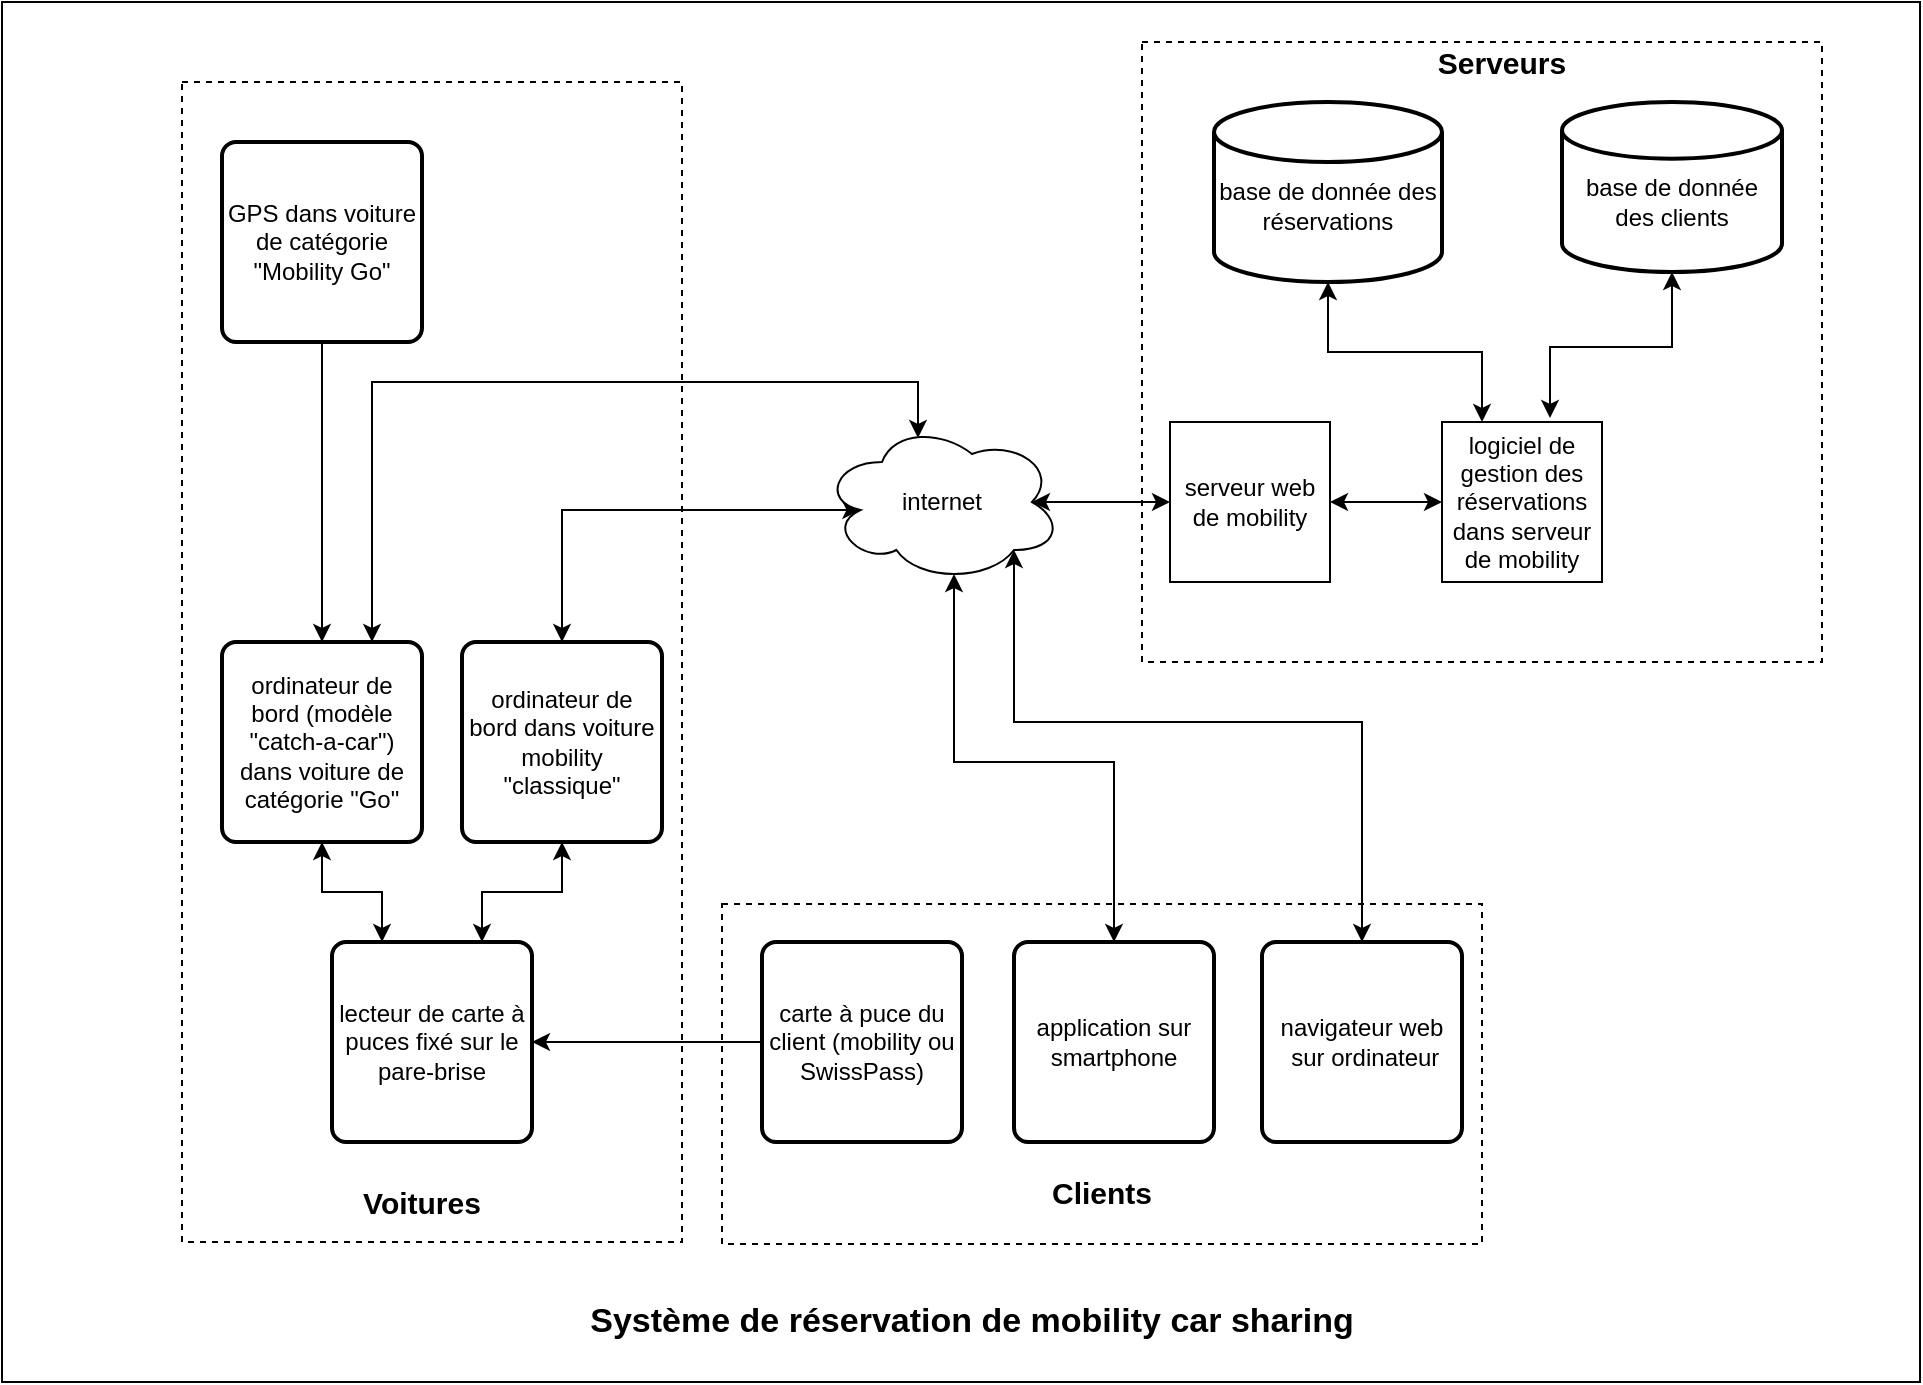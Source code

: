 <mxfile version="13.7.8" type="google"><diagram id="cOLmSlAWod5i39gfgbxi" name="Page-1"><mxGraphModel dx="1186" dy="735" grid="1" gridSize="10" guides="1" tooltips="1" connect="1" arrows="1" fold="1" page="1" pageScale="1" pageWidth="1169" pageHeight="827" math="0" shadow="0"><root><mxCell id="0"/><mxCell id="1" parent="0"/><mxCell id="7sEI-zRsgUNPSHA1VXng-50" value="" style="rounded=0;whiteSpace=wrap;html=1;fillColor=none;fontSize=15;" parent="1" vertex="1"><mxGeometry x="190" y="10" width="959" height="690" as="geometry"/></mxCell><mxCell id="7sEI-zRsgUNPSHA1VXng-48" value="" style="rounded=0;whiteSpace=wrap;html=1;dashed=1;fillColor=none;fontSize=15;" parent="1" vertex="1"><mxGeometry x="550" y="461" width="380" height="170" as="geometry"/></mxCell><mxCell id="7sEI-zRsgUNPSHA1VXng-40" value="" style="rounded=0;whiteSpace=wrap;html=1;dashed=1;fillColor=none;" parent="1" vertex="1"><mxGeometry x="280" y="50" width="250" height="580" as="geometry"/></mxCell><mxCell id="7sEI-zRsgUNPSHA1VXng-49" value="" style="rounded=0;whiteSpace=wrap;html=1;dashed=1;fillColor=none;fontSize=15;" parent="1" vertex="1"><mxGeometry x="760" y="30" width="340" height="310" as="geometry"/></mxCell><mxCell id="v1xcd2SCjNtcgmivi-jh-3" style="edgeStyle=orthogonalEdgeStyle;rounded=0;orthogonalLoop=1;jettySize=auto;html=1;exitX=0.5;exitY=0;exitDx=0;exitDy=0;entryX=0.16;entryY=0.55;entryDx=0;entryDy=0;entryPerimeter=0;startArrow=classic;startFill=1;" edge="1" parent="1" source="7sEI-zRsgUNPSHA1VXng-2" target="7sEI-zRsgUNPSHA1VXng-7"><mxGeometry relative="1" as="geometry"><Array as="points"><mxPoint x="470" y="264"/></Array></mxGeometry></mxCell><mxCell id="v1xcd2SCjNtcgmivi-jh-5" style="edgeStyle=orthogonalEdgeStyle;rounded=0;orthogonalLoop=1;jettySize=auto;html=1;exitX=0.5;exitY=1;exitDx=0;exitDy=0;entryX=0.75;entryY=0;entryDx=0;entryDy=0;startArrow=classic;startFill=1;" edge="1" parent="1" source="7sEI-zRsgUNPSHA1VXng-2" target="Y4YjRNFN3PHVFKzCeITM-10"><mxGeometry relative="1" as="geometry"/></mxCell><mxCell id="7sEI-zRsgUNPSHA1VXng-2" value="ordinateur de bord dans voiture mobility &quot;classique&quot;" style="rounded=1;whiteSpace=wrap;html=1;absoluteArcSize=1;arcSize=14;strokeWidth=2;" parent="1" vertex="1"><mxGeometry x="420" y="330" width="100" height="100" as="geometry"/></mxCell><mxCell id="7sEI-zRsgUNPSHA1VXng-33" style="edgeStyle=orthogonalEdgeStyle;rounded=0;orthogonalLoop=1;jettySize=auto;html=1;exitX=0.5;exitY=0;exitDx=0;exitDy=0;startArrow=classic;startFill=1;strokeColor=#000000;entryX=0.55;entryY=0.95;entryDx=0;entryDy=0;entryPerimeter=0;" parent="1" source="7sEI-zRsgUNPSHA1VXng-3" target="7sEI-zRsgUNPSHA1VXng-7" edge="1"><mxGeometry relative="1" as="geometry"><mxPoint x="687" y="294" as="targetPoint"/></mxGeometry></mxCell><mxCell id="7sEI-zRsgUNPSHA1VXng-3" value="application sur smartphone" style="rounded=1;whiteSpace=wrap;html=1;absoluteArcSize=1;arcSize=14;strokeWidth=2;" parent="1" vertex="1"><mxGeometry x="696" y="480" width="100" height="100" as="geometry"/></mxCell><mxCell id="v1xcd2SCjNtcgmivi-jh-9" style="edgeStyle=orthogonalEdgeStyle;rounded=0;orthogonalLoop=1;jettySize=auto;html=1;exitX=0.5;exitY=0;exitDx=0;exitDy=0;entryX=0.8;entryY=0.8;entryDx=0;entryDy=0;entryPerimeter=0;startArrow=classic;startFill=1;endArrow=classic;endFill=1;" edge="1" parent="1" source="7sEI-zRsgUNPSHA1VXng-4" target="7sEI-zRsgUNPSHA1VXng-7"><mxGeometry relative="1" as="geometry"><Array as="points"><mxPoint x="870" y="370"/><mxPoint x="696" y="370"/></Array></mxGeometry></mxCell><mxCell id="7sEI-zRsgUNPSHA1VXng-4" value="navigateur web&lt;br&gt;&amp;nbsp;sur ordinateur" style="rounded=1;whiteSpace=wrap;html=1;absoluteArcSize=1;arcSize=14;strokeWidth=2;" parent="1" vertex="1"><mxGeometry x="820" y="480" width="100" height="100" as="geometry"/></mxCell><mxCell id="7sEI-zRsgUNPSHA1VXng-13" style="edgeStyle=orthogonalEdgeStyle;rounded=0;orthogonalLoop=1;jettySize=auto;html=1;exitX=0.5;exitY=1;exitDx=0;exitDy=0;exitPerimeter=0;entryX=0.25;entryY=0;entryDx=0;entryDy=0;startArrow=classic;startFill=1;" parent="1" source="7sEI-zRsgUNPSHA1VXng-5" target="7sEI-zRsgUNPSHA1VXng-28" edge="1"><mxGeometry relative="1" as="geometry"/></mxCell><mxCell id="7sEI-zRsgUNPSHA1VXng-5" value="&lt;br&gt;base de donnée des &lt;br&gt;réservations" style="strokeWidth=2;html=1;shape=mxgraph.flowchart.database;whiteSpace=wrap;" parent="1" vertex="1"><mxGeometry x="796" y="60" width="114" height="90" as="geometry"/></mxCell><mxCell id="7sEI-zRsgUNPSHA1VXng-32" style="edgeStyle=orthogonalEdgeStyle;rounded=0;orthogonalLoop=1;jettySize=auto;html=1;exitX=0.5;exitY=1;exitDx=0;exitDy=0;exitPerimeter=0;entryX=0.675;entryY=-0.025;entryDx=0;entryDy=0;entryPerimeter=0;startArrow=classic;startFill=1;strokeColor=#000000;" parent="1" source="7sEI-zRsgUNPSHA1VXng-6" target="7sEI-zRsgUNPSHA1VXng-28" edge="1"><mxGeometry relative="1" as="geometry"/></mxCell><mxCell id="7sEI-zRsgUNPSHA1VXng-6" value="&lt;br&gt;base de donnée des clients" style="strokeWidth=2;html=1;shape=mxgraph.flowchart.database;whiteSpace=wrap;" parent="1" vertex="1"><mxGeometry x="970" y="60" width="110" height="85" as="geometry"/></mxCell><mxCell id="7sEI-zRsgUNPSHA1VXng-15" style="edgeStyle=orthogonalEdgeStyle;rounded=0;orthogonalLoop=1;jettySize=auto;html=1;exitX=0.875;exitY=0.5;exitDx=0;exitDy=0;exitPerimeter=0;entryX=0;entryY=0.5;entryDx=0;entryDy=0;startArrow=classic;startFill=1;" parent="1" source="7sEI-zRsgUNPSHA1VXng-7" target="7sEI-zRsgUNPSHA1VXng-8" edge="1"><mxGeometry relative="1" as="geometry"/></mxCell><mxCell id="7sEI-zRsgUNPSHA1VXng-7" value="internet" style="ellipse;shape=cloud;whiteSpace=wrap;html=1;" parent="1" vertex="1"><mxGeometry x="600" y="220" width="120" height="80" as="geometry"/></mxCell><mxCell id="7sEI-zRsgUNPSHA1VXng-8" value="serveur web de mobility&lt;br&gt;" style="whiteSpace=wrap;html=1;aspect=fixed;" parent="1" vertex="1"><mxGeometry x="774" y="220" width="80" height="80" as="geometry"/></mxCell><mxCell id="v1xcd2SCjNtcgmivi-jh-1" style="edgeStyle=orthogonalEdgeStyle;rounded=0;orthogonalLoop=1;jettySize=auto;html=1;exitX=0.75;exitY=0;exitDx=0;exitDy=0;entryX=0.4;entryY=0.1;entryDx=0;entryDy=0;entryPerimeter=0;startArrow=classic;startFill=1;" edge="1" parent="1" source="7sEI-zRsgUNPSHA1VXng-9" target="7sEI-zRsgUNPSHA1VXng-7"><mxGeometry relative="1" as="geometry"><Array as="points"><mxPoint x="375" y="200"/><mxPoint x="648" y="200"/></Array></mxGeometry></mxCell><mxCell id="v1xcd2SCjNtcgmivi-jh-4" style="edgeStyle=orthogonalEdgeStyle;rounded=0;orthogonalLoop=1;jettySize=auto;html=1;exitX=0.5;exitY=1;exitDx=0;exitDy=0;entryX=0.25;entryY=0;entryDx=0;entryDy=0;startArrow=classic;startFill=1;" edge="1" parent="1" source="7sEI-zRsgUNPSHA1VXng-9" target="Y4YjRNFN3PHVFKzCeITM-10"><mxGeometry relative="1" as="geometry"/></mxCell><mxCell id="7sEI-zRsgUNPSHA1VXng-9" value="ordinateur de bord (modèle &quot;catch-a-car&quot;) dans voiture de catégorie &quot;Go&quot;" style="rounded=1;whiteSpace=wrap;html=1;absoluteArcSize=1;arcSize=14;strokeWidth=2;" parent="1" vertex="1"><mxGeometry x="300" y="330" width="100" height="100" as="geometry"/></mxCell><mxCell id="7sEI-zRsgUNPSHA1VXng-11" style="edgeStyle=orthogonalEdgeStyle;rounded=0;orthogonalLoop=1;jettySize=auto;html=1;exitX=0.5;exitY=1;exitDx=0;exitDy=0;" parent="1" source="7sEI-zRsgUNPSHA1VXng-10" target="7sEI-zRsgUNPSHA1VXng-9" edge="1"><mxGeometry relative="1" as="geometry"/></mxCell><mxCell id="7sEI-zRsgUNPSHA1VXng-10" value="GPS dans voiture de catégorie &quot;Mobility Go&quot;&lt;br&gt;" style="rounded=1;whiteSpace=wrap;html=1;absoluteArcSize=1;arcSize=14;strokeWidth=2;" parent="1" vertex="1"><mxGeometry x="300" y="80" width="100" height="100" as="geometry"/></mxCell><mxCell id="7sEI-zRsgUNPSHA1VXng-29" style="edgeStyle=orthogonalEdgeStyle;rounded=0;orthogonalLoop=1;jettySize=auto;html=1;entryX=1;entryY=0.5;entryDx=0;entryDy=0;startArrow=classic;startFill=1;strokeColor=#000000;" parent="1" source="7sEI-zRsgUNPSHA1VXng-28" target="7sEI-zRsgUNPSHA1VXng-8" edge="1"><mxGeometry relative="1" as="geometry"/></mxCell><mxCell id="7sEI-zRsgUNPSHA1VXng-28" value="logiciel de gestion des réservations dans serveur de mobility&lt;br&gt;" style="whiteSpace=wrap;html=1;aspect=fixed;" parent="1" vertex="1"><mxGeometry x="910" y="220" width="80" height="80" as="geometry"/></mxCell><mxCell id="7sEI-zRsgUNPSHA1VXng-41" value="Voitures" style="text;html=1;strokeColor=none;fillColor=none;align=center;verticalAlign=middle;whiteSpace=wrap;rounded=0;dashed=1;fontStyle=1;fontSize=15;" parent="1" vertex="1"><mxGeometry x="380" y="600" width="40" height="20" as="geometry"/></mxCell><mxCell id="7sEI-zRsgUNPSHA1VXng-45" value="Serveurs" style="text;html=1;strokeColor=none;fillColor=none;align=center;verticalAlign=middle;whiteSpace=wrap;rounded=0;dashed=1;fontStyle=1;fontSize=15;" parent="1" vertex="1"><mxGeometry x="920" y="30" width="40" height="20" as="geometry"/></mxCell><mxCell id="7sEI-zRsgUNPSHA1VXng-46" value="Clients" style="text;html=1;strokeColor=none;fillColor=none;align=center;verticalAlign=middle;whiteSpace=wrap;rounded=0;dashed=1;fontStyle=1;fontSize=15;" parent="1" vertex="1"><mxGeometry x="720" y="595" width="40" height="20" as="geometry"/></mxCell><mxCell id="7sEI-zRsgUNPSHA1VXng-51" value="Système de réservation de mobility car sharing" style="text;html=1;strokeColor=none;fillColor=none;align=center;verticalAlign=middle;whiteSpace=wrap;rounded=0;fontSize=17;fontStyle=1" parent="1" vertex="1"><mxGeometry x="410" y="660" width="530" height="20" as="geometry"/></mxCell><mxCell id="Y4YjRNFN3PHVFKzCeITM-8" value="carte à puce du client (mobility ou SwissPass)" style="rounded=1;whiteSpace=wrap;html=1;absoluteArcSize=1;arcSize=14;strokeWidth=2;" parent="1" vertex="1"><mxGeometry x="570" y="480" width="100" height="100" as="geometry"/></mxCell><mxCell id="v1xcd2SCjNtcgmivi-jh-6" style="edgeStyle=orthogonalEdgeStyle;rounded=0;orthogonalLoop=1;jettySize=auto;html=1;exitX=1;exitY=0.5;exitDx=0;exitDy=0;startArrow=classic;startFill=1;endArrow=none;endFill=0;" edge="1" parent="1" source="Y4YjRNFN3PHVFKzCeITM-10" target="Y4YjRNFN3PHVFKzCeITM-8"><mxGeometry relative="1" as="geometry"/></mxCell><mxCell id="Y4YjRNFN3PHVFKzCeITM-10" value="lecteur de carte à puces fixé sur le pare-brise" style="rounded=1;whiteSpace=wrap;html=1;absoluteArcSize=1;arcSize=14;strokeWidth=2;" parent="1" vertex="1"><mxGeometry x="355" y="480" width="100" height="100" as="geometry"/></mxCell></root></mxGraphModel></diagram></mxfile>